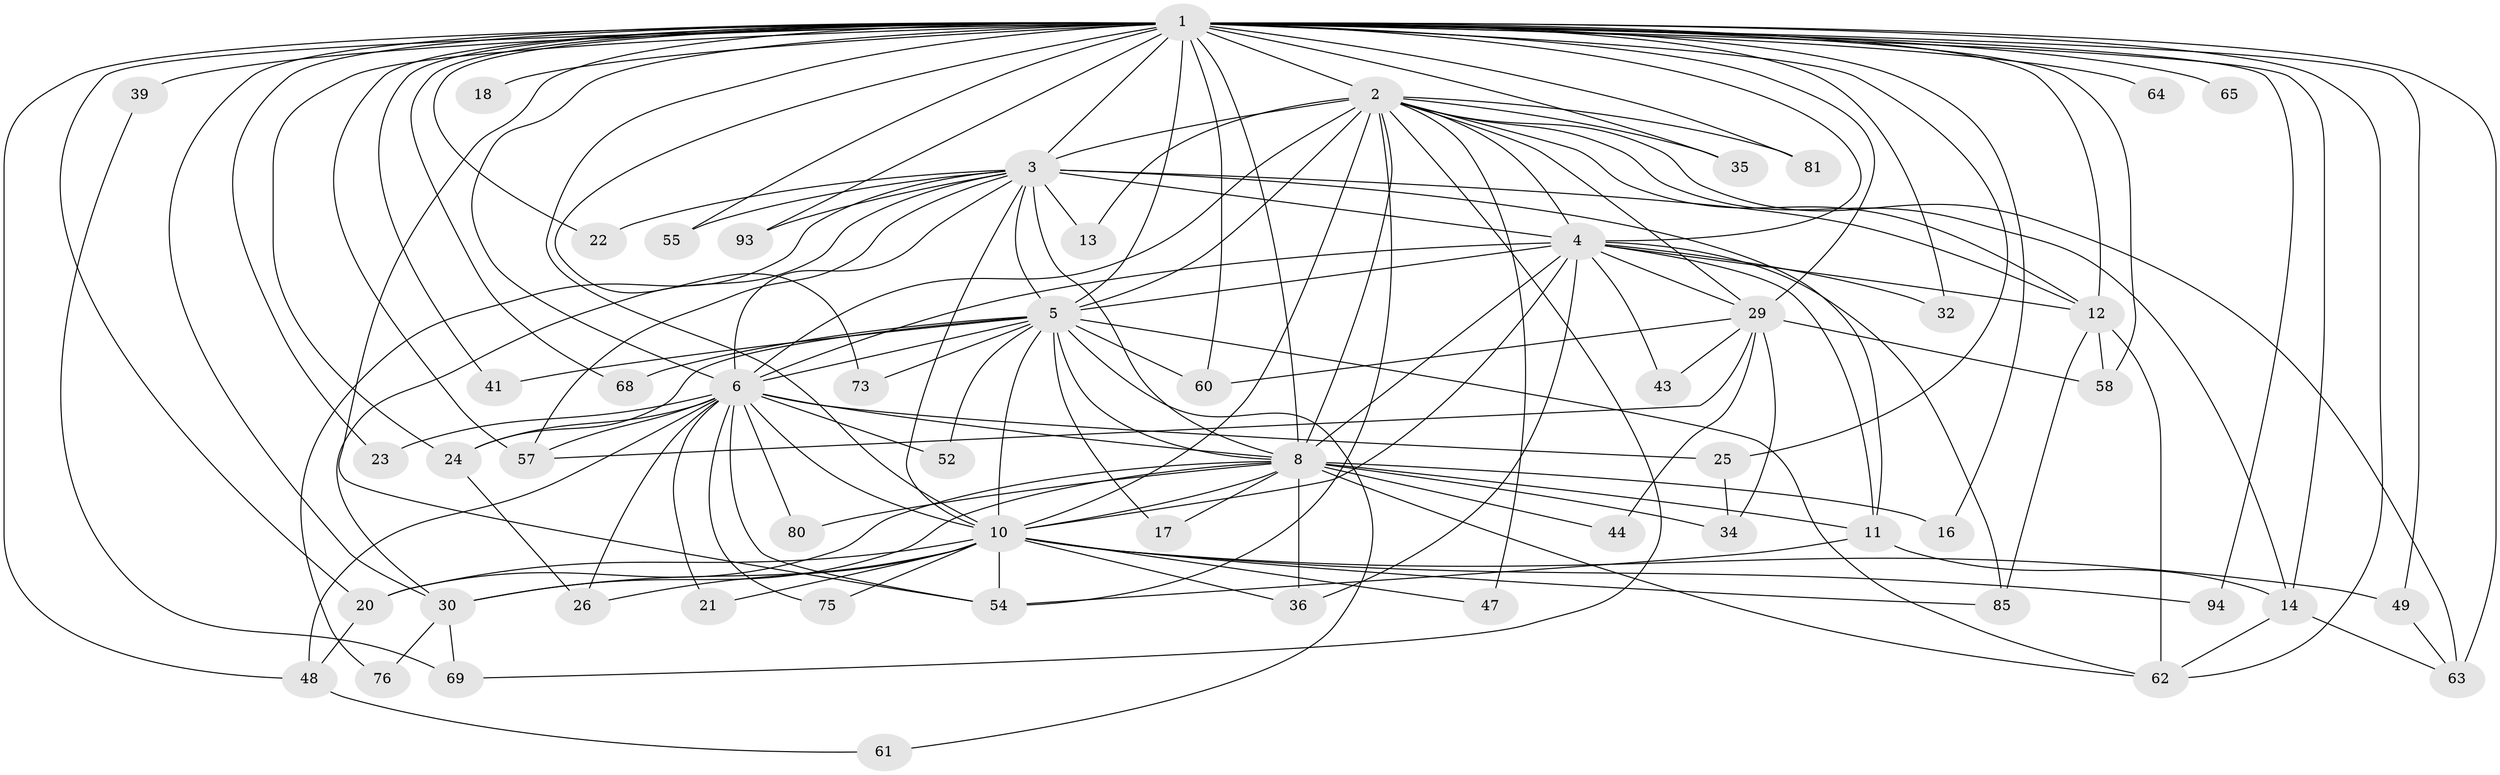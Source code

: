 // original degree distribution, {28: 0.008928571428571428, 21: 0.026785714285714284, 22: 0.008928571428571428, 19: 0.017857142857142856, 20: 0.008928571428571428, 24: 0.008928571428571428, 27: 0.008928571428571428, 4: 0.08928571428571429, 6: 0.017857142857142856, 2: 0.5178571428571429, 5: 0.05357142857142857, 3: 0.23214285714285715}
// Generated by graph-tools (version 1.1) at 2025/14/03/09/25 04:14:06]
// undirected, 56 vertices, 147 edges
graph export_dot {
graph [start="1"]
  node [color=gray90,style=filled];
  1 [super="+9+7"];
  2;
  3 [super="+67"];
  4 [super="+56+66"];
  5 [super="+95"];
  6;
  8 [super="+74+15"];
  10 [super="+46"];
  11 [super="+78"];
  12 [super="+38+99+28"];
  13;
  14 [super="+50+102"];
  16;
  17;
  18;
  20 [super="+86+31"];
  21;
  22;
  23;
  24 [super="+37"];
  25 [super="+42"];
  26 [super="+84"];
  29 [super="+40+33"];
  30 [super="+51+70"];
  32 [super="+45"];
  34;
  35;
  36 [super="+105"];
  39 [super="+110+53"];
  41;
  43;
  44;
  47;
  48;
  49 [super="+109"];
  52;
  54 [super="+83"];
  55;
  57 [super="+87"];
  58;
  60 [super="+77"];
  61;
  62 [super="+79"];
  63 [super="+72"];
  64;
  65;
  68;
  69 [super="+91"];
  73;
  75;
  76;
  80;
  81;
  85;
  93;
  94;
  1 -- 2 [weight=3];
  1 -- 3 [weight=4];
  1 -- 4 [weight=3];
  1 -- 5 [weight=4];
  1 -- 6 [weight=3];
  1 -- 8 [weight=4];
  1 -- 10 [weight=3];
  1 -- 12;
  1 -- 18 [weight=2];
  1 -- 23;
  1 -- 25;
  1 -- 29 [weight=3];
  1 -- 32 [weight=2];
  1 -- 35 [weight=2];
  1 -- 39 [weight=4];
  1 -- 49;
  1 -- 57;
  1 -- 63 [weight=2];
  1 -- 64 [weight=2];
  1 -- 65 [weight=2];
  1 -- 68;
  1 -- 94;
  1 -- 62;
  1 -- 24;
  1 -- 20 [weight=3];
  1 -- 73;
  1 -- 14 [weight=3];
  1 -- 81;
  1 -- 22;
  1 -- 41;
  1 -- 48;
  1 -- 54;
  1 -- 60;
  1 -- 16;
  1 -- 93;
  1 -- 30;
  1 -- 55;
  1 -- 58;
  2 -- 3 [weight=2];
  2 -- 4;
  2 -- 5 [weight=2];
  2 -- 6;
  2 -- 8;
  2 -- 10;
  2 -- 13;
  2 -- 29;
  2 -- 35;
  2 -- 47;
  2 -- 54;
  2 -- 63;
  2 -- 69;
  2 -- 81;
  2 -- 12;
  2 -- 14;
  3 -- 4 [weight=2];
  3 -- 5;
  3 -- 6;
  3 -- 8 [weight=2];
  3 -- 10 [weight=2];
  3 -- 11;
  3 -- 12;
  3 -- 13;
  3 -- 22;
  3 -- 55;
  3 -- 76;
  3 -- 93;
  3 -- 57;
  3 -- 30;
  4 -- 5;
  4 -- 6;
  4 -- 8;
  4 -- 10 [weight=2];
  4 -- 11 [weight=2];
  4 -- 32;
  4 -- 43;
  4 -- 85;
  4 -- 12;
  4 -- 29;
  4 -- 36;
  5 -- 6;
  5 -- 8;
  5 -- 10 [weight=2];
  5 -- 17;
  5 -- 24;
  5 -- 41;
  5 -- 52;
  5 -- 61;
  5 -- 68;
  5 -- 73;
  5 -- 62;
  5 -- 60;
  6 -- 8;
  6 -- 10;
  6 -- 21;
  6 -- 23;
  6 -- 24;
  6 -- 25;
  6 -- 26;
  6 -- 48;
  6 -- 52;
  6 -- 54;
  6 -- 57;
  6 -- 75;
  6 -- 80;
  8 -- 10;
  8 -- 16;
  8 -- 17;
  8 -- 34;
  8 -- 36;
  8 -- 80;
  8 -- 30;
  8 -- 11 [weight=2];
  8 -- 20 [weight=2];
  8 -- 44;
  8 -- 62;
  10 -- 20;
  10 -- 21;
  10 -- 26;
  10 -- 30;
  10 -- 36;
  10 -- 47;
  10 -- 75;
  10 -- 85;
  10 -- 94;
  10 -- 54;
  10 -- 49;
  11 -- 54;
  11 -- 14;
  12 -- 58;
  12 -- 85;
  12 -- 62;
  14 -- 62;
  14 -- 63;
  20 -- 48;
  24 -- 26;
  25 -- 34;
  29 -- 34;
  29 -- 57;
  29 -- 58;
  29 -- 44;
  29 -- 60;
  29 -- 43;
  30 -- 69;
  30 -- 76;
  39 -- 69;
  48 -- 61;
  49 -- 63;
}

